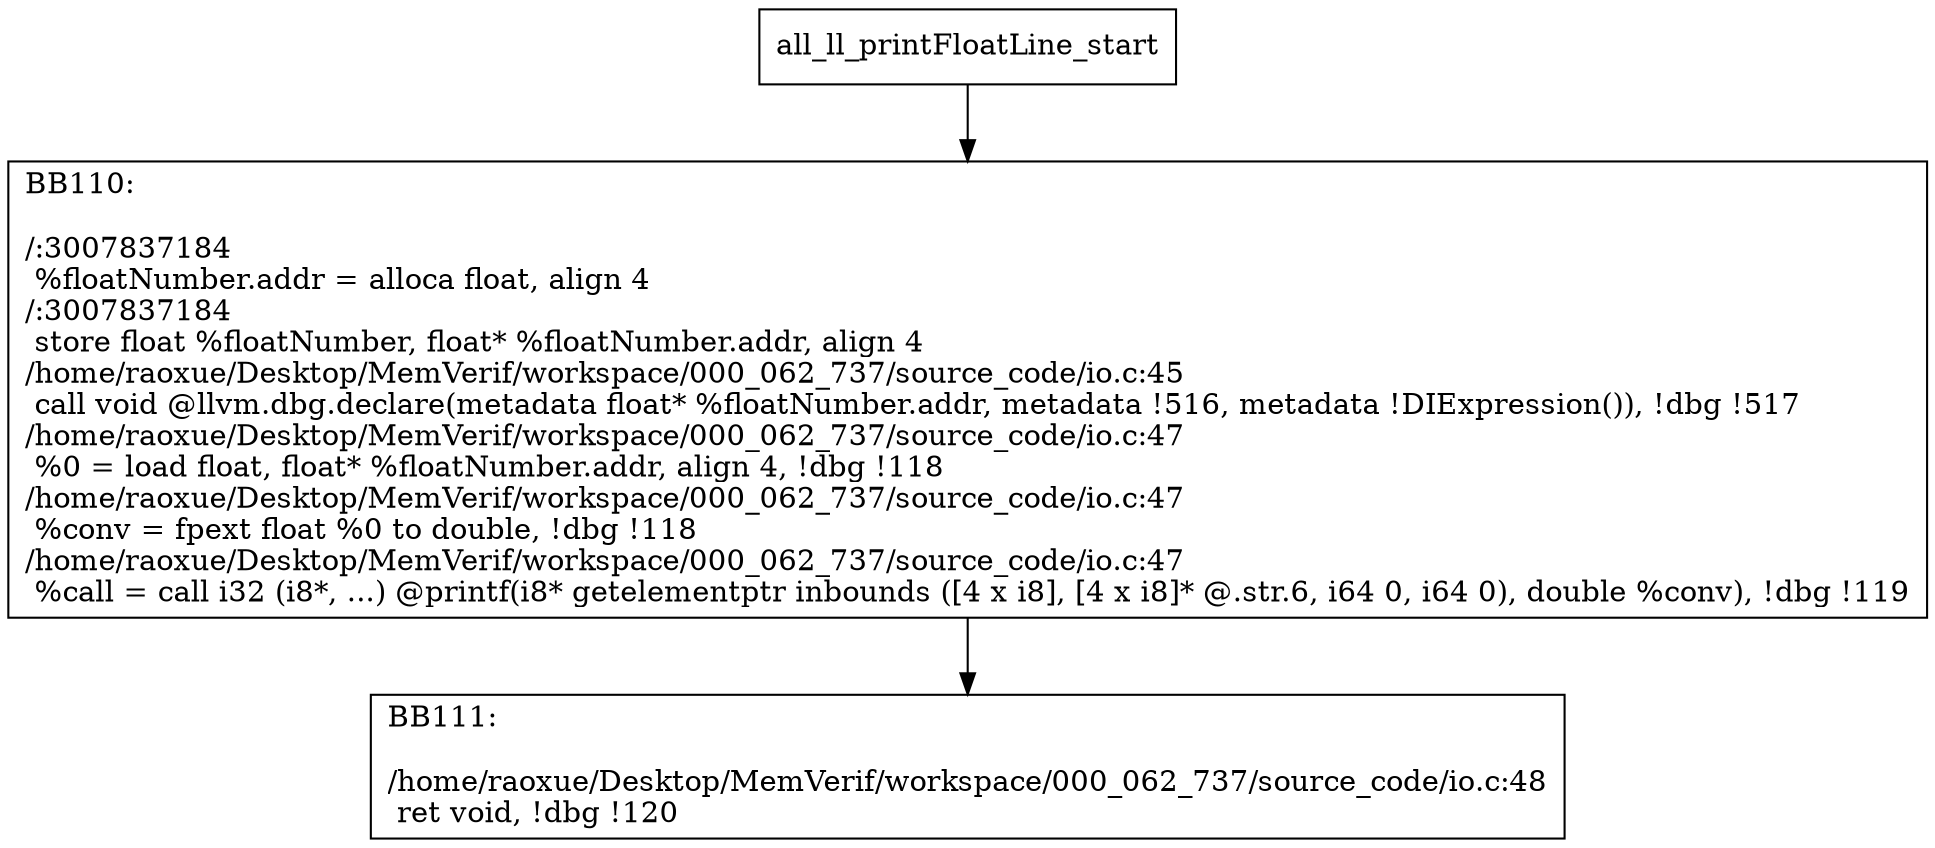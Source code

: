 digraph "CFG for'all_ll_printFloatLine' function" {
	BBall_ll_printFloatLine_start[shape=record,label="{all_ll_printFloatLine_start}"];
	BBall_ll_printFloatLine_start-> all_ll_printFloatLineBB110;
	all_ll_printFloatLineBB110 [shape=record, label="{BB110:\l\l/:3007837184\l
  %floatNumber.addr = alloca float, align 4\l
/:3007837184\l
  store float %floatNumber, float* %floatNumber.addr, align 4\l
/home/raoxue/Desktop/MemVerif/workspace/000_062_737/source_code/io.c:45\l
  call void @llvm.dbg.declare(metadata float* %floatNumber.addr, metadata !516, metadata !DIExpression()), !dbg !517\l
/home/raoxue/Desktop/MemVerif/workspace/000_062_737/source_code/io.c:47\l
  %0 = load float, float* %floatNumber.addr, align 4, !dbg !118\l
/home/raoxue/Desktop/MemVerif/workspace/000_062_737/source_code/io.c:47\l
  %conv = fpext float %0 to double, !dbg !118\l
/home/raoxue/Desktop/MemVerif/workspace/000_062_737/source_code/io.c:47\l
  %call = call i32 (i8*, ...) @printf(i8* getelementptr inbounds ([4 x i8], [4 x i8]* @.str.6, i64 0, i64 0), double %conv), !dbg !119\l
}"];
	all_ll_printFloatLineBB110-> all_ll_printFloatLineBB111;
	all_ll_printFloatLineBB111 [shape=record, label="{BB111:\l\l/home/raoxue/Desktop/MemVerif/workspace/000_062_737/source_code/io.c:48\l
  ret void, !dbg !120\l
}"];
}
